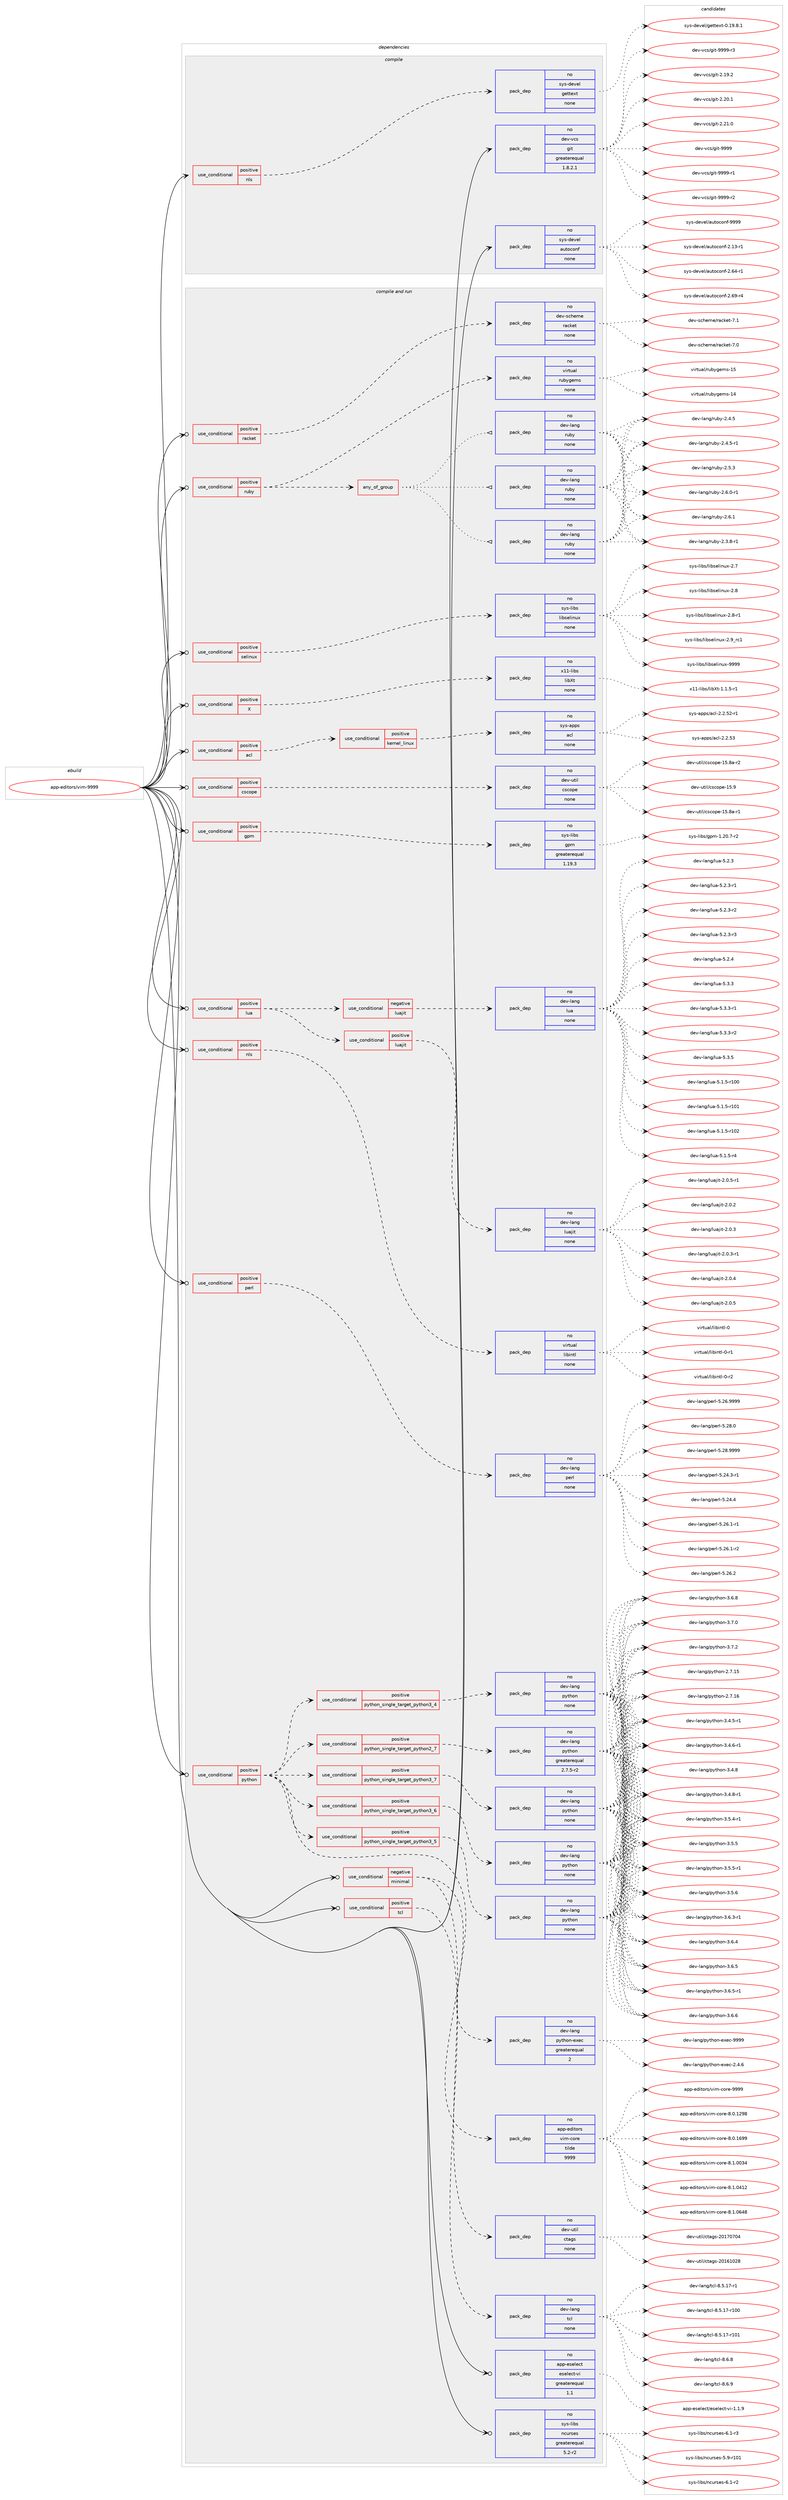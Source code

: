digraph prolog {

# *************
# Graph options
# *************

newrank=true;
concentrate=true;
compound=true;
graph [rankdir=LR,fontname=Helvetica,fontsize=10,ranksep=1.5];#, ranksep=2.5, nodesep=0.2];
edge  [arrowhead=vee];
node  [fontname=Helvetica,fontsize=10];

# **********
# The ebuild
# **********

subgraph cluster_leftcol {
color=gray;
rank=same;
label=<<i>ebuild</i>>;
id [label="app-editors/vim-9999", color=red, width=4, href="../app-editors/vim-9999.svg"];
}

# ****************
# The dependencies
# ****************

subgraph cluster_midcol {
color=gray;
label=<<i>dependencies</i>>;
subgraph cluster_compile {
fillcolor="#eeeeee";
style=filled;
label=<<i>compile</i>>;
subgraph cond349253 {
dependency1282104 [label=<<TABLE BORDER="0" CELLBORDER="1" CELLSPACING="0" CELLPADDING="4"><TR><TD ROWSPAN="3" CELLPADDING="10">use_conditional</TD></TR><TR><TD>positive</TD></TR><TR><TD>nls</TD></TR></TABLE>>, shape=none, color=red];
subgraph pack912904 {
dependency1282105 [label=<<TABLE BORDER="0" CELLBORDER="1" CELLSPACING="0" CELLPADDING="4" WIDTH="220"><TR><TD ROWSPAN="6" CELLPADDING="30">pack_dep</TD></TR><TR><TD WIDTH="110">no</TD></TR><TR><TD>sys-devel</TD></TR><TR><TD>gettext</TD></TR><TR><TD>none</TD></TR><TR><TD></TD></TR></TABLE>>, shape=none, color=blue];
}
dependency1282104:e -> dependency1282105:w [weight=20,style="dashed",arrowhead="vee"];
}
id:e -> dependency1282104:w [weight=20,style="solid",arrowhead="vee"];
subgraph pack912905 {
dependency1282106 [label=<<TABLE BORDER="0" CELLBORDER="1" CELLSPACING="0" CELLPADDING="4" WIDTH="220"><TR><TD ROWSPAN="6" CELLPADDING="30">pack_dep</TD></TR><TR><TD WIDTH="110">no</TD></TR><TR><TD>dev-vcs</TD></TR><TR><TD>git</TD></TR><TR><TD>greaterequal</TD></TR><TR><TD>1.8.2.1</TD></TR></TABLE>>, shape=none, color=blue];
}
id:e -> dependency1282106:w [weight=20,style="solid",arrowhead="vee"];
subgraph pack912906 {
dependency1282107 [label=<<TABLE BORDER="0" CELLBORDER="1" CELLSPACING="0" CELLPADDING="4" WIDTH="220"><TR><TD ROWSPAN="6" CELLPADDING="30">pack_dep</TD></TR><TR><TD WIDTH="110">no</TD></TR><TR><TD>sys-devel</TD></TR><TR><TD>autoconf</TD></TR><TR><TD>none</TD></TR><TR><TD></TD></TR></TABLE>>, shape=none, color=blue];
}
id:e -> dependency1282107:w [weight=20,style="solid",arrowhead="vee"];
}
subgraph cluster_compileandrun {
fillcolor="#eeeeee";
style=filled;
label=<<i>compile and run</i>>;
subgraph cond349254 {
dependency1282108 [label=<<TABLE BORDER="0" CELLBORDER="1" CELLSPACING="0" CELLPADDING="4"><TR><TD ROWSPAN="3" CELLPADDING="10">use_conditional</TD></TR><TR><TD>negative</TD></TR><TR><TD>minimal</TD></TR></TABLE>>, shape=none, color=red];
subgraph pack912907 {
dependency1282109 [label=<<TABLE BORDER="0" CELLBORDER="1" CELLSPACING="0" CELLPADDING="4" WIDTH="220"><TR><TD ROWSPAN="6" CELLPADDING="30">pack_dep</TD></TR><TR><TD WIDTH="110">no</TD></TR><TR><TD>app-editors</TD></TR><TR><TD>vim-core</TD></TR><TR><TD>tilde</TD></TR><TR><TD>9999</TD></TR></TABLE>>, shape=none, color=blue];
}
dependency1282108:e -> dependency1282109:w [weight=20,style="dashed",arrowhead="vee"];
subgraph pack912908 {
dependency1282110 [label=<<TABLE BORDER="0" CELLBORDER="1" CELLSPACING="0" CELLPADDING="4" WIDTH="220"><TR><TD ROWSPAN="6" CELLPADDING="30">pack_dep</TD></TR><TR><TD WIDTH="110">no</TD></TR><TR><TD>dev-util</TD></TR><TR><TD>ctags</TD></TR><TR><TD>none</TD></TR><TR><TD></TD></TR></TABLE>>, shape=none, color=blue];
}
dependency1282108:e -> dependency1282110:w [weight=20,style="dashed",arrowhead="vee"];
}
id:e -> dependency1282108:w [weight=20,style="solid",arrowhead="odotvee"];
subgraph cond349255 {
dependency1282111 [label=<<TABLE BORDER="0" CELLBORDER="1" CELLSPACING="0" CELLPADDING="4"><TR><TD ROWSPAN="3" CELLPADDING="10">use_conditional</TD></TR><TR><TD>positive</TD></TR><TR><TD>X</TD></TR></TABLE>>, shape=none, color=red];
subgraph pack912909 {
dependency1282112 [label=<<TABLE BORDER="0" CELLBORDER="1" CELLSPACING="0" CELLPADDING="4" WIDTH="220"><TR><TD ROWSPAN="6" CELLPADDING="30">pack_dep</TD></TR><TR><TD WIDTH="110">no</TD></TR><TR><TD>x11-libs</TD></TR><TR><TD>libXt</TD></TR><TR><TD>none</TD></TR><TR><TD></TD></TR></TABLE>>, shape=none, color=blue];
}
dependency1282111:e -> dependency1282112:w [weight=20,style="dashed",arrowhead="vee"];
}
id:e -> dependency1282111:w [weight=20,style="solid",arrowhead="odotvee"];
subgraph cond349256 {
dependency1282113 [label=<<TABLE BORDER="0" CELLBORDER="1" CELLSPACING="0" CELLPADDING="4"><TR><TD ROWSPAN="3" CELLPADDING="10">use_conditional</TD></TR><TR><TD>positive</TD></TR><TR><TD>acl</TD></TR></TABLE>>, shape=none, color=red];
subgraph cond349257 {
dependency1282114 [label=<<TABLE BORDER="0" CELLBORDER="1" CELLSPACING="0" CELLPADDING="4"><TR><TD ROWSPAN="3" CELLPADDING="10">use_conditional</TD></TR><TR><TD>positive</TD></TR><TR><TD>kernel_linux</TD></TR></TABLE>>, shape=none, color=red];
subgraph pack912910 {
dependency1282115 [label=<<TABLE BORDER="0" CELLBORDER="1" CELLSPACING="0" CELLPADDING="4" WIDTH="220"><TR><TD ROWSPAN="6" CELLPADDING="30">pack_dep</TD></TR><TR><TD WIDTH="110">no</TD></TR><TR><TD>sys-apps</TD></TR><TR><TD>acl</TD></TR><TR><TD>none</TD></TR><TR><TD></TD></TR></TABLE>>, shape=none, color=blue];
}
dependency1282114:e -> dependency1282115:w [weight=20,style="dashed",arrowhead="vee"];
}
dependency1282113:e -> dependency1282114:w [weight=20,style="dashed",arrowhead="vee"];
}
id:e -> dependency1282113:w [weight=20,style="solid",arrowhead="odotvee"];
subgraph cond349258 {
dependency1282116 [label=<<TABLE BORDER="0" CELLBORDER="1" CELLSPACING="0" CELLPADDING="4"><TR><TD ROWSPAN="3" CELLPADDING="10">use_conditional</TD></TR><TR><TD>positive</TD></TR><TR><TD>cscope</TD></TR></TABLE>>, shape=none, color=red];
subgraph pack912911 {
dependency1282117 [label=<<TABLE BORDER="0" CELLBORDER="1" CELLSPACING="0" CELLPADDING="4" WIDTH="220"><TR><TD ROWSPAN="6" CELLPADDING="30">pack_dep</TD></TR><TR><TD WIDTH="110">no</TD></TR><TR><TD>dev-util</TD></TR><TR><TD>cscope</TD></TR><TR><TD>none</TD></TR><TR><TD></TD></TR></TABLE>>, shape=none, color=blue];
}
dependency1282116:e -> dependency1282117:w [weight=20,style="dashed",arrowhead="vee"];
}
id:e -> dependency1282116:w [weight=20,style="solid",arrowhead="odotvee"];
subgraph cond349259 {
dependency1282118 [label=<<TABLE BORDER="0" CELLBORDER="1" CELLSPACING="0" CELLPADDING="4"><TR><TD ROWSPAN="3" CELLPADDING="10">use_conditional</TD></TR><TR><TD>positive</TD></TR><TR><TD>gpm</TD></TR></TABLE>>, shape=none, color=red];
subgraph pack912912 {
dependency1282119 [label=<<TABLE BORDER="0" CELLBORDER="1" CELLSPACING="0" CELLPADDING="4" WIDTH="220"><TR><TD ROWSPAN="6" CELLPADDING="30">pack_dep</TD></TR><TR><TD WIDTH="110">no</TD></TR><TR><TD>sys-libs</TD></TR><TR><TD>gpm</TD></TR><TR><TD>greaterequal</TD></TR><TR><TD>1.19.3</TD></TR></TABLE>>, shape=none, color=blue];
}
dependency1282118:e -> dependency1282119:w [weight=20,style="dashed",arrowhead="vee"];
}
id:e -> dependency1282118:w [weight=20,style="solid",arrowhead="odotvee"];
subgraph cond349260 {
dependency1282120 [label=<<TABLE BORDER="0" CELLBORDER="1" CELLSPACING="0" CELLPADDING="4"><TR><TD ROWSPAN="3" CELLPADDING="10">use_conditional</TD></TR><TR><TD>positive</TD></TR><TR><TD>lua</TD></TR></TABLE>>, shape=none, color=red];
subgraph cond349261 {
dependency1282121 [label=<<TABLE BORDER="0" CELLBORDER="1" CELLSPACING="0" CELLPADDING="4"><TR><TD ROWSPAN="3" CELLPADDING="10">use_conditional</TD></TR><TR><TD>positive</TD></TR><TR><TD>luajit</TD></TR></TABLE>>, shape=none, color=red];
subgraph pack912913 {
dependency1282122 [label=<<TABLE BORDER="0" CELLBORDER="1" CELLSPACING="0" CELLPADDING="4" WIDTH="220"><TR><TD ROWSPAN="6" CELLPADDING="30">pack_dep</TD></TR><TR><TD WIDTH="110">no</TD></TR><TR><TD>dev-lang</TD></TR><TR><TD>luajit</TD></TR><TR><TD>none</TD></TR><TR><TD></TD></TR></TABLE>>, shape=none, color=blue];
}
dependency1282121:e -> dependency1282122:w [weight=20,style="dashed",arrowhead="vee"];
}
dependency1282120:e -> dependency1282121:w [weight=20,style="dashed",arrowhead="vee"];
subgraph cond349262 {
dependency1282123 [label=<<TABLE BORDER="0" CELLBORDER="1" CELLSPACING="0" CELLPADDING="4"><TR><TD ROWSPAN="3" CELLPADDING="10">use_conditional</TD></TR><TR><TD>negative</TD></TR><TR><TD>luajit</TD></TR></TABLE>>, shape=none, color=red];
subgraph pack912914 {
dependency1282124 [label=<<TABLE BORDER="0" CELLBORDER="1" CELLSPACING="0" CELLPADDING="4" WIDTH="220"><TR><TD ROWSPAN="6" CELLPADDING="30">pack_dep</TD></TR><TR><TD WIDTH="110">no</TD></TR><TR><TD>dev-lang</TD></TR><TR><TD>lua</TD></TR><TR><TD>none</TD></TR><TR><TD></TD></TR></TABLE>>, shape=none, color=blue];
}
dependency1282123:e -> dependency1282124:w [weight=20,style="dashed",arrowhead="vee"];
}
dependency1282120:e -> dependency1282123:w [weight=20,style="dashed",arrowhead="vee"];
}
id:e -> dependency1282120:w [weight=20,style="solid",arrowhead="odotvee"];
subgraph cond349263 {
dependency1282125 [label=<<TABLE BORDER="0" CELLBORDER="1" CELLSPACING="0" CELLPADDING="4"><TR><TD ROWSPAN="3" CELLPADDING="10">use_conditional</TD></TR><TR><TD>positive</TD></TR><TR><TD>nls</TD></TR></TABLE>>, shape=none, color=red];
subgraph pack912915 {
dependency1282126 [label=<<TABLE BORDER="0" CELLBORDER="1" CELLSPACING="0" CELLPADDING="4" WIDTH="220"><TR><TD ROWSPAN="6" CELLPADDING="30">pack_dep</TD></TR><TR><TD WIDTH="110">no</TD></TR><TR><TD>virtual</TD></TR><TR><TD>libintl</TD></TR><TR><TD>none</TD></TR><TR><TD></TD></TR></TABLE>>, shape=none, color=blue];
}
dependency1282125:e -> dependency1282126:w [weight=20,style="dashed",arrowhead="vee"];
}
id:e -> dependency1282125:w [weight=20,style="solid",arrowhead="odotvee"];
subgraph cond349264 {
dependency1282127 [label=<<TABLE BORDER="0" CELLBORDER="1" CELLSPACING="0" CELLPADDING="4"><TR><TD ROWSPAN="3" CELLPADDING="10">use_conditional</TD></TR><TR><TD>positive</TD></TR><TR><TD>perl</TD></TR></TABLE>>, shape=none, color=red];
subgraph pack912916 {
dependency1282128 [label=<<TABLE BORDER="0" CELLBORDER="1" CELLSPACING="0" CELLPADDING="4" WIDTH="220"><TR><TD ROWSPAN="6" CELLPADDING="30">pack_dep</TD></TR><TR><TD WIDTH="110">no</TD></TR><TR><TD>dev-lang</TD></TR><TR><TD>perl</TD></TR><TR><TD>none</TD></TR><TR><TD></TD></TR></TABLE>>, shape=none, color=blue];
}
dependency1282127:e -> dependency1282128:w [weight=20,style="dashed",arrowhead="vee"];
}
id:e -> dependency1282127:w [weight=20,style="solid",arrowhead="odotvee"];
subgraph cond349265 {
dependency1282129 [label=<<TABLE BORDER="0" CELLBORDER="1" CELLSPACING="0" CELLPADDING="4"><TR><TD ROWSPAN="3" CELLPADDING="10">use_conditional</TD></TR><TR><TD>positive</TD></TR><TR><TD>python</TD></TR></TABLE>>, shape=none, color=red];
subgraph cond349266 {
dependency1282130 [label=<<TABLE BORDER="0" CELLBORDER="1" CELLSPACING="0" CELLPADDING="4"><TR><TD ROWSPAN="3" CELLPADDING="10">use_conditional</TD></TR><TR><TD>positive</TD></TR><TR><TD>python_single_target_python2_7</TD></TR></TABLE>>, shape=none, color=red];
subgraph pack912917 {
dependency1282131 [label=<<TABLE BORDER="0" CELLBORDER="1" CELLSPACING="0" CELLPADDING="4" WIDTH="220"><TR><TD ROWSPAN="6" CELLPADDING="30">pack_dep</TD></TR><TR><TD WIDTH="110">no</TD></TR><TR><TD>dev-lang</TD></TR><TR><TD>python</TD></TR><TR><TD>greaterequal</TD></TR><TR><TD>2.7.5-r2</TD></TR></TABLE>>, shape=none, color=blue];
}
dependency1282130:e -> dependency1282131:w [weight=20,style="dashed",arrowhead="vee"];
}
dependency1282129:e -> dependency1282130:w [weight=20,style="dashed",arrowhead="vee"];
subgraph cond349267 {
dependency1282132 [label=<<TABLE BORDER="0" CELLBORDER="1" CELLSPACING="0" CELLPADDING="4"><TR><TD ROWSPAN="3" CELLPADDING="10">use_conditional</TD></TR><TR><TD>positive</TD></TR><TR><TD>python_single_target_python3_4</TD></TR></TABLE>>, shape=none, color=red];
subgraph pack912918 {
dependency1282133 [label=<<TABLE BORDER="0" CELLBORDER="1" CELLSPACING="0" CELLPADDING="4" WIDTH="220"><TR><TD ROWSPAN="6" CELLPADDING="30">pack_dep</TD></TR><TR><TD WIDTH="110">no</TD></TR><TR><TD>dev-lang</TD></TR><TR><TD>python</TD></TR><TR><TD>none</TD></TR><TR><TD></TD></TR></TABLE>>, shape=none, color=blue];
}
dependency1282132:e -> dependency1282133:w [weight=20,style="dashed",arrowhead="vee"];
}
dependency1282129:e -> dependency1282132:w [weight=20,style="dashed",arrowhead="vee"];
subgraph cond349268 {
dependency1282134 [label=<<TABLE BORDER="0" CELLBORDER="1" CELLSPACING="0" CELLPADDING="4"><TR><TD ROWSPAN="3" CELLPADDING="10">use_conditional</TD></TR><TR><TD>positive</TD></TR><TR><TD>python_single_target_python3_5</TD></TR></TABLE>>, shape=none, color=red];
subgraph pack912919 {
dependency1282135 [label=<<TABLE BORDER="0" CELLBORDER="1" CELLSPACING="0" CELLPADDING="4" WIDTH="220"><TR><TD ROWSPAN="6" CELLPADDING="30">pack_dep</TD></TR><TR><TD WIDTH="110">no</TD></TR><TR><TD>dev-lang</TD></TR><TR><TD>python</TD></TR><TR><TD>none</TD></TR><TR><TD></TD></TR></TABLE>>, shape=none, color=blue];
}
dependency1282134:e -> dependency1282135:w [weight=20,style="dashed",arrowhead="vee"];
}
dependency1282129:e -> dependency1282134:w [weight=20,style="dashed",arrowhead="vee"];
subgraph cond349269 {
dependency1282136 [label=<<TABLE BORDER="0" CELLBORDER="1" CELLSPACING="0" CELLPADDING="4"><TR><TD ROWSPAN="3" CELLPADDING="10">use_conditional</TD></TR><TR><TD>positive</TD></TR><TR><TD>python_single_target_python3_6</TD></TR></TABLE>>, shape=none, color=red];
subgraph pack912920 {
dependency1282137 [label=<<TABLE BORDER="0" CELLBORDER="1" CELLSPACING="0" CELLPADDING="4" WIDTH="220"><TR><TD ROWSPAN="6" CELLPADDING="30">pack_dep</TD></TR><TR><TD WIDTH="110">no</TD></TR><TR><TD>dev-lang</TD></TR><TR><TD>python</TD></TR><TR><TD>none</TD></TR><TR><TD></TD></TR></TABLE>>, shape=none, color=blue];
}
dependency1282136:e -> dependency1282137:w [weight=20,style="dashed",arrowhead="vee"];
}
dependency1282129:e -> dependency1282136:w [weight=20,style="dashed",arrowhead="vee"];
subgraph cond349270 {
dependency1282138 [label=<<TABLE BORDER="0" CELLBORDER="1" CELLSPACING="0" CELLPADDING="4"><TR><TD ROWSPAN="3" CELLPADDING="10">use_conditional</TD></TR><TR><TD>positive</TD></TR><TR><TD>python_single_target_python3_7</TD></TR></TABLE>>, shape=none, color=red];
subgraph pack912921 {
dependency1282139 [label=<<TABLE BORDER="0" CELLBORDER="1" CELLSPACING="0" CELLPADDING="4" WIDTH="220"><TR><TD ROWSPAN="6" CELLPADDING="30">pack_dep</TD></TR><TR><TD WIDTH="110">no</TD></TR><TR><TD>dev-lang</TD></TR><TR><TD>python</TD></TR><TR><TD>none</TD></TR><TR><TD></TD></TR></TABLE>>, shape=none, color=blue];
}
dependency1282138:e -> dependency1282139:w [weight=20,style="dashed",arrowhead="vee"];
}
dependency1282129:e -> dependency1282138:w [weight=20,style="dashed",arrowhead="vee"];
subgraph pack912922 {
dependency1282140 [label=<<TABLE BORDER="0" CELLBORDER="1" CELLSPACING="0" CELLPADDING="4" WIDTH="220"><TR><TD ROWSPAN="6" CELLPADDING="30">pack_dep</TD></TR><TR><TD WIDTH="110">no</TD></TR><TR><TD>dev-lang</TD></TR><TR><TD>python-exec</TD></TR><TR><TD>greaterequal</TD></TR><TR><TD>2</TD></TR></TABLE>>, shape=none, color=blue];
}
dependency1282129:e -> dependency1282140:w [weight=20,style="dashed",arrowhead="vee"];
}
id:e -> dependency1282129:w [weight=20,style="solid",arrowhead="odotvee"];
subgraph cond349271 {
dependency1282141 [label=<<TABLE BORDER="0" CELLBORDER="1" CELLSPACING="0" CELLPADDING="4"><TR><TD ROWSPAN="3" CELLPADDING="10">use_conditional</TD></TR><TR><TD>positive</TD></TR><TR><TD>racket</TD></TR></TABLE>>, shape=none, color=red];
subgraph pack912923 {
dependency1282142 [label=<<TABLE BORDER="0" CELLBORDER="1" CELLSPACING="0" CELLPADDING="4" WIDTH="220"><TR><TD ROWSPAN="6" CELLPADDING="30">pack_dep</TD></TR><TR><TD WIDTH="110">no</TD></TR><TR><TD>dev-scheme</TD></TR><TR><TD>racket</TD></TR><TR><TD>none</TD></TR><TR><TD></TD></TR></TABLE>>, shape=none, color=blue];
}
dependency1282141:e -> dependency1282142:w [weight=20,style="dashed",arrowhead="vee"];
}
id:e -> dependency1282141:w [weight=20,style="solid",arrowhead="odotvee"];
subgraph cond349272 {
dependency1282143 [label=<<TABLE BORDER="0" CELLBORDER="1" CELLSPACING="0" CELLPADDING="4"><TR><TD ROWSPAN="3" CELLPADDING="10">use_conditional</TD></TR><TR><TD>positive</TD></TR><TR><TD>ruby</TD></TR></TABLE>>, shape=none, color=red];
subgraph any19419 {
dependency1282144 [label=<<TABLE BORDER="0" CELLBORDER="1" CELLSPACING="0" CELLPADDING="4"><TR><TD CELLPADDING="10">any_of_group</TD></TR></TABLE>>, shape=none, color=red];subgraph pack912924 {
dependency1282145 [label=<<TABLE BORDER="0" CELLBORDER="1" CELLSPACING="0" CELLPADDING="4" WIDTH="220"><TR><TD ROWSPAN="6" CELLPADDING="30">pack_dep</TD></TR><TR><TD WIDTH="110">no</TD></TR><TR><TD>dev-lang</TD></TR><TR><TD>ruby</TD></TR><TR><TD>none</TD></TR><TR><TD></TD></TR></TABLE>>, shape=none, color=blue];
}
dependency1282144:e -> dependency1282145:w [weight=20,style="dotted",arrowhead="oinv"];
subgraph pack912925 {
dependency1282146 [label=<<TABLE BORDER="0" CELLBORDER="1" CELLSPACING="0" CELLPADDING="4" WIDTH="220"><TR><TD ROWSPAN="6" CELLPADDING="30">pack_dep</TD></TR><TR><TD WIDTH="110">no</TD></TR><TR><TD>dev-lang</TD></TR><TR><TD>ruby</TD></TR><TR><TD>none</TD></TR><TR><TD></TD></TR></TABLE>>, shape=none, color=blue];
}
dependency1282144:e -> dependency1282146:w [weight=20,style="dotted",arrowhead="oinv"];
subgraph pack912926 {
dependency1282147 [label=<<TABLE BORDER="0" CELLBORDER="1" CELLSPACING="0" CELLPADDING="4" WIDTH="220"><TR><TD ROWSPAN="6" CELLPADDING="30">pack_dep</TD></TR><TR><TD WIDTH="110">no</TD></TR><TR><TD>dev-lang</TD></TR><TR><TD>ruby</TD></TR><TR><TD>none</TD></TR><TR><TD></TD></TR></TABLE>>, shape=none, color=blue];
}
dependency1282144:e -> dependency1282147:w [weight=20,style="dotted",arrowhead="oinv"];
}
dependency1282143:e -> dependency1282144:w [weight=20,style="dashed",arrowhead="vee"];
subgraph pack912927 {
dependency1282148 [label=<<TABLE BORDER="0" CELLBORDER="1" CELLSPACING="0" CELLPADDING="4" WIDTH="220"><TR><TD ROWSPAN="6" CELLPADDING="30">pack_dep</TD></TR><TR><TD WIDTH="110">no</TD></TR><TR><TD>virtual</TD></TR><TR><TD>rubygems</TD></TR><TR><TD>none</TD></TR><TR><TD></TD></TR></TABLE>>, shape=none, color=blue];
}
dependency1282143:e -> dependency1282148:w [weight=20,style="dashed",arrowhead="vee"];
}
id:e -> dependency1282143:w [weight=20,style="solid",arrowhead="odotvee"];
subgraph cond349273 {
dependency1282149 [label=<<TABLE BORDER="0" CELLBORDER="1" CELLSPACING="0" CELLPADDING="4"><TR><TD ROWSPAN="3" CELLPADDING="10">use_conditional</TD></TR><TR><TD>positive</TD></TR><TR><TD>selinux</TD></TR></TABLE>>, shape=none, color=red];
subgraph pack912928 {
dependency1282150 [label=<<TABLE BORDER="0" CELLBORDER="1" CELLSPACING="0" CELLPADDING="4" WIDTH="220"><TR><TD ROWSPAN="6" CELLPADDING="30">pack_dep</TD></TR><TR><TD WIDTH="110">no</TD></TR><TR><TD>sys-libs</TD></TR><TR><TD>libselinux</TD></TR><TR><TD>none</TD></TR><TR><TD></TD></TR></TABLE>>, shape=none, color=blue];
}
dependency1282149:e -> dependency1282150:w [weight=20,style="dashed",arrowhead="vee"];
}
id:e -> dependency1282149:w [weight=20,style="solid",arrowhead="odotvee"];
subgraph cond349274 {
dependency1282151 [label=<<TABLE BORDER="0" CELLBORDER="1" CELLSPACING="0" CELLPADDING="4"><TR><TD ROWSPAN="3" CELLPADDING="10">use_conditional</TD></TR><TR><TD>positive</TD></TR><TR><TD>tcl</TD></TR></TABLE>>, shape=none, color=red];
subgraph pack912929 {
dependency1282152 [label=<<TABLE BORDER="0" CELLBORDER="1" CELLSPACING="0" CELLPADDING="4" WIDTH="220"><TR><TD ROWSPAN="6" CELLPADDING="30">pack_dep</TD></TR><TR><TD WIDTH="110">no</TD></TR><TR><TD>dev-lang</TD></TR><TR><TD>tcl</TD></TR><TR><TD>none</TD></TR><TR><TD></TD></TR></TABLE>>, shape=none, color=blue];
}
dependency1282151:e -> dependency1282152:w [weight=20,style="dashed",arrowhead="vee"];
}
id:e -> dependency1282151:w [weight=20,style="solid",arrowhead="odotvee"];
subgraph pack912930 {
dependency1282153 [label=<<TABLE BORDER="0" CELLBORDER="1" CELLSPACING="0" CELLPADDING="4" WIDTH="220"><TR><TD ROWSPAN="6" CELLPADDING="30">pack_dep</TD></TR><TR><TD WIDTH="110">no</TD></TR><TR><TD>app-eselect</TD></TR><TR><TD>eselect-vi</TD></TR><TR><TD>greaterequal</TD></TR><TR><TD>1.1</TD></TR></TABLE>>, shape=none, color=blue];
}
id:e -> dependency1282153:w [weight=20,style="solid",arrowhead="odotvee"];
subgraph pack912931 {
dependency1282154 [label=<<TABLE BORDER="0" CELLBORDER="1" CELLSPACING="0" CELLPADDING="4" WIDTH="220"><TR><TD ROWSPAN="6" CELLPADDING="30">pack_dep</TD></TR><TR><TD WIDTH="110">no</TD></TR><TR><TD>sys-libs</TD></TR><TR><TD>ncurses</TD></TR><TR><TD>greaterequal</TD></TR><TR><TD>5.2-r2</TD></TR></TABLE>>, shape=none, color=blue];
}
id:e -> dependency1282154:w [weight=20,style="solid",arrowhead="odotvee"];
}
subgraph cluster_run {
fillcolor="#eeeeee";
style=filled;
label=<<i>run</i>>;
}
}

# **************
# The candidates
# **************

subgraph cluster_choices {
rank=same;
color=gray;
label=<<i>candidates</i>>;

subgraph choice912904 {
color=black;
nodesep=1;
choice1151211154510010111810110847103101116116101120116454846495746564649 [label="sys-devel/gettext-0.19.8.1", color=red, width=4,href="../sys-devel/gettext-0.19.8.1.svg"];
dependency1282105:e -> choice1151211154510010111810110847103101116116101120116454846495746564649:w [style=dotted,weight="100"];
}
subgraph choice912905 {
color=black;
nodesep=1;
choice10010111845118991154710310511645504649574650 [label="dev-vcs/git-2.19.2", color=red, width=4,href="../dev-vcs/git-2.19.2.svg"];
choice10010111845118991154710310511645504650484649 [label="dev-vcs/git-2.20.1", color=red, width=4,href="../dev-vcs/git-2.20.1.svg"];
choice10010111845118991154710310511645504650494648 [label="dev-vcs/git-2.21.0", color=red, width=4,href="../dev-vcs/git-2.21.0.svg"];
choice1001011184511899115471031051164557575757 [label="dev-vcs/git-9999", color=red, width=4,href="../dev-vcs/git-9999.svg"];
choice10010111845118991154710310511645575757574511449 [label="dev-vcs/git-9999-r1", color=red, width=4,href="../dev-vcs/git-9999-r1.svg"];
choice10010111845118991154710310511645575757574511450 [label="dev-vcs/git-9999-r2", color=red, width=4,href="../dev-vcs/git-9999-r2.svg"];
choice10010111845118991154710310511645575757574511451 [label="dev-vcs/git-9999-r3", color=red, width=4,href="../dev-vcs/git-9999-r3.svg"];
dependency1282106:e -> choice10010111845118991154710310511645504649574650:w [style=dotted,weight="100"];
dependency1282106:e -> choice10010111845118991154710310511645504650484649:w [style=dotted,weight="100"];
dependency1282106:e -> choice10010111845118991154710310511645504650494648:w [style=dotted,weight="100"];
dependency1282106:e -> choice1001011184511899115471031051164557575757:w [style=dotted,weight="100"];
dependency1282106:e -> choice10010111845118991154710310511645575757574511449:w [style=dotted,weight="100"];
dependency1282106:e -> choice10010111845118991154710310511645575757574511450:w [style=dotted,weight="100"];
dependency1282106:e -> choice10010111845118991154710310511645575757574511451:w [style=dotted,weight="100"];
}
subgraph choice912906 {
color=black;
nodesep=1;
choice1151211154510010111810110847971171161119911111010245504649514511449 [label="sys-devel/autoconf-2.13-r1", color=red, width=4,href="../sys-devel/autoconf-2.13-r1.svg"];
choice1151211154510010111810110847971171161119911111010245504654524511449 [label="sys-devel/autoconf-2.64-r1", color=red, width=4,href="../sys-devel/autoconf-2.64-r1.svg"];
choice1151211154510010111810110847971171161119911111010245504654574511452 [label="sys-devel/autoconf-2.69-r4", color=red, width=4,href="../sys-devel/autoconf-2.69-r4.svg"];
choice115121115451001011181011084797117116111991111101024557575757 [label="sys-devel/autoconf-9999", color=red, width=4,href="../sys-devel/autoconf-9999.svg"];
dependency1282107:e -> choice1151211154510010111810110847971171161119911111010245504649514511449:w [style=dotted,weight="100"];
dependency1282107:e -> choice1151211154510010111810110847971171161119911111010245504654524511449:w [style=dotted,weight="100"];
dependency1282107:e -> choice1151211154510010111810110847971171161119911111010245504654574511452:w [style=dotted,weight="100"];
dependency1282107:e -> choice115121115451001011181011084797117116111991111101024557575757:w [style=dotted,weight="100"];
}
subgraph choice912907 {
color=black;
nodesep=1;
choice9711211245101100105116111114115471181051094599111114101455646484649505756 [label="app-editors/vim-core-8.0.1298", color=red, width=4,href="../app-editors/vim-core-8.0.1298.svg"];
choice9711211245101100105116111114115471181051094599111114101455646484649545757 [label="app-editors/vim-core-8.0.1699", color=red, width=4,href="../app-editors/vim-core-8.0.1699.svg"];
choice9711211245101100105116111114115471181051094599111114101455646494648485152 [label="app-editors/vim-core-8.1.0034", color=red, width=4,href="../app-editors/vim-core-8.1.0034.svg"];
choice9711211245101100105116111114115471181051094599111114101455646494648524950 [label="app-editors/vim-core-8.1.0412", color=red, width=4,href="../app-editors/vim-core-8.1.0412.svg"];
choice9711211245101100105116111114115471181051094599111114101455646494648545256 [label="app-editors/vim-core-8.1.0648", color=red, width=4,href="../app-editors/vim-core-8.1.0648.svg"];
choice97112112451011001051161111141154711810510945991111141014557575757 [label="app-editors/vim-core-9999", color=red, width=4,href="../app-editors/vim-core-9999.svg"];
dependency1282109:e -> choice9711211245101100105116111114115471181051094599111114101455646484649505756:w [style=dotted,weight="100"];
dependency1282109:e -> choice9711211245101100105116111114115471181051094599111114101455646484649545757:w [style=dotted,weight="100"];
dependency1282109:e -> choice9711211245101100105116111114115471181051094599111114101455646494648485152:w [style=dotted,weight="100"];
dependency1282109:e -> choice9711211245101100105116111114115471181051094599111114101455646494648524950:w [style=dotted,weight="100"];
dependency1282109:e -> choice9711211245101100105116111114115471181051094599111114101455646494648545256:w [style=dotted,weight="100"];
dependency1282109:e -> choice97112112451011001051161111141154711810510945991111141014557575757:w [style=dotted,weight="100"];
}
subgraph choice912908 {
color=black;
nodesep=1;
choice10010111845117116105108479911697103115455048495449485056 [label="dev-util/ctags-20161028", color=red, width=4,href="../dev-util/ctags-20161028.svg"];
choice10010111845117116105108479911697103115455048495548554852 [label="dev-util/ctags-20170704", color=red, width=4,href="../dev-util/ctags-20170704.svg"];
dependency1282110:e -> choice10010111845117116105108479911697103115455048495449485056:w [style=dotted,weight="100"];
dependency1282110:e -> choice10010111845117116105108479911697103115455048495548554852:w [style=dotted,weight="100"];
}
subgraph choice912909 {
color=black;
nodesep=1;
choice120494945108105981154710810598881164549464946534511449 [label="x11-libs/libXt-1.1.5-r1", color=red, width=4,href="../x11-libs/libXt-1.1.5-r1.svg"];
dependency1282112:e -> choice120494945108105981154710810598881164549464946534511449:w [style=dotted,weight="100"];
}
subgraph choice912910 {
color=black;
nodesep=1;
choice1151211154597112112115479799108455046504653504511449 [label="sys-apps/acl-2.2.52-r1", color=red, width=4,href="../sys-apps/acl-2.2.52-r1.svg"];
choice115121115459711211211547979910845504650465351 [label="sys-apps/acl-2.2.53", color=red, width=4,href="../sys-apps/acl-2.2.53.svg"];
dependency1282115:e -> choice1151211154597112112115479799108455046504653504511449:w [style=dotted,weight="100"];
dependency1282115:e -> choice115121115459711211211547979910845504650465351:w [style=dotted,weight="100"];
}
subgraph choice912911 {
color=black;
nodesep=1;
choice100101118451171161051084799115991111121014549534656974511449 [label="dev-util/cscope-15.8a-r1", color=red, width=4,href="../dev-util/cscope-15.8a-r1.svg"];
choice100101118451171161051084799115991111121014549534656974511450 [label="dev-util/cscope-15.8a-r2", color=red, width=4,href="../dev-util/cscope-15.8a-r2.svg"];
choice100101118451171161051084799115991111121014549534657 [label="dev-util/cscope-15.9", color=red, width=4,href="../dev-util/cscope-15.9.svg"];
dependency1282117:e -> choice100101118451171161051084799115991111121014549534656974511449:w [style=dotted,weight="100"];
dependency1282117:e -> choice100101118451171161051084799115991111121014549534656974511450:w [style=dotted,weight="100"];
dependency1282117:e -> choice100101118451171161051084799115991111121014549534657:w [style=dotted,weight="100"];
}
subgraph choice912912 {
color=black;
nodesep=1;
choice115121115451081059811547103112109454946504846554511450 [label="sys-libs/gpm-1.20.7-r2", color=red, width=4,href="../sys-libs/gpm-1.20.7-r2.svg"];
dependency1282119:e -> choice115121115451081059811547103112109454946504846554511450:w [style=dotted,weight="100"];
}
subgraph choice912913 {
color=black;
nodesep=1;
choice10010111845108971101034710811797106105116455046484650 [label="dev-lang/luajit-2.0.2", color=red, width=4,href="../dev-lang/luajit-2.0.2.svg"];
choice10010111845108971101034710811797106105116455046484651 [label="dev-lang/luajit-2.0.3", color=red, width=4,href="../dev-lang/luajit-2.0.3.svg"];
choice100101118451089711010347108117971061051164550464846514511449 [label="dev-lang/luajit-2.0.3-r1", color=red, width=4,href="../dev-lang/luajit-2.0.3-r1.svg"];
choice10010111845108971101034710811797106105116455046484652 [label="dev-lang/luajit-2.0.4", color=red, width=4,href="../dev-lang/luajit-2.0.4.svg"];
choice10010111845108971101034710811797106105116455046484653 [label="dev-lang/luajit-2.0.5", color=red, width=4,href="../dev-lang/luajit-2.0.5.svg"];
choice100101118451089711010347108117971061051164550464846534511449 [label="dev-lang/luajit-2.0.5-r1", color=red, width=4,href="../dev-lang/luajit-2.0.5-r1.svg"];
dependency1282122:e -> choice10010111845108971101034710811797106105116455046484650:w [style=dotted,weight="100"];
dependency1282122:e -> choice10010111845108971101034710811797106105116455046484651:w [style=dotted,weight="100"];
dependency1282122:e -> choice100101118451089711010347108117971061051164550464846514511449:w [style=dotted,weight="100"];
dependency1282122:e -> choice10010111845108971101034710811797106105116455046484652:w [style=dotted,weight="100"];
dependency1282122:e -> choice10010111845108971101034710811797106105116455046484653:w [style=dotted,weight="100"];
dependency1282122:e -> choice100101118451089711010347108117971061051164550464846534511449:w [style=dotted,weight="100"];
}
subgraph choice912914 {
color=black;
nodesep=1;
choice1001011184510897110103471081179745534649465345114494848 [label="dev-lang/lua-5.1.5-r100", color=red, width=4,href="../dev-lang/lua-5.1.5-r100.svg"];
choice1001011184510897110103471081179745534649465345114494849 [label="dev-lang/lua-5.1.5-r101", color=red, width=4,href="../dev-lang/lua-5.1.5-r101.svg"];
choice1001011184510897110103471081179745534649465345114494850 [label="dev-lang/lua-5.1.5-r102", color=red, width=4,href="../dev-lang/lua-5.1.5-r102.svg"];
choice100101118451089711010347108117974553464946534511452 [label="dev-lang/lua-5.1.5-r4", color=red, width=4,href="../dev-lang/lua-5.1.5-r4.svg"];
choice10010111845108971101034710811797455346504651 [label="dev-lang/lua-5.2.3", color=red, width=4,href="../dev-lang/lua-5.2.3.svg"];
choice100101118451089711010347108117974553465046514511449 [label="dev-lang/lua-5.2.3-r1", color=red, width=4,href="../dev-lang/lua-5.2.3-r1.svg"];
choice100101118451089711010347108117974553465046514511450 [label="dev-lang/lua-5.2.3-r2", color=red, width=4,href="../dev-lang/lua-5.2.3-r2.svg"];
choice100101118451089711010347108117974553465046514511451 [label="dev-lang/lua-5.2.3-r3", color=red, width=4,href="../dev-lang/lua-5.2.3-r3.svg"];
choice10010111845108971101034710811797455346504652 [label="dev-lang/lua-5.2.4", color=red, width=4,href="../dev-lang/lua-5.2.4.svg"];
choice10010111845108971101034710811797455346514651 [label="dev-lang/lua-5.3.3", color=red, width=4,href="../dev-lang/lua-5.3.3.svg"];
choice100101118451089711010347108117974553465146514511449 [label="dev-lang/lua-5.3.3-r1", color=red, width=4,href="../dev-lang/lua-5.3.3-r1.svg"];
choice100101118451089711010347108117974553465146514511450 [label="dev-lang/lua-5.3.3-r2", color=red, width=4,href="../dev-lang/lua-5.3.3-r2.svg"];
choice10010111845108971101034710811797455346514653 [label="dev-lang/lua-5.3.5", color=red, width=4,href="../dev-lang/lua-5.3.5.svg"];
dependency1282124:e -> choice1001011184510897110103471081179745534649465345114494848:w [style=dotted,weight="100"];
dependency1282124:e -> choice1001011184510897110103471081179745534649465345114494849:w [style=dotted,weight="100"];
dependency1282124:e -> choice1001011184510897110103471081179745534649465345114494850:w [style=dotted,weight="100"];
dependency1282124:e -> choice100101118451089711010347108117974553464946534511452:w [style=dotted,weight="100"];
dependency1282124:e -> choice10010111845108971101034710811797455346504651:w [style=dotted,weight="100"];
dependency1282124:e -> choice100101118451089711010347108117974553465046514511449:w [style=dotted,weight="100"];
dependency1282124:e -> choice100101118451089711010347108117974553465046514511450:w [style=dotted,weight="100"];
dependency1282124:e -> choice100101118451089711010347108117974553465046514511451:w [style=dotted,weight="100"];
dependency1282124:e -> choice10010111845108971101034710811797455346504652:w [style=dotted,weight="100"];
dependency1282124:e -> choice10010111845108971101034710811797455346514651:w [style=dotted,weight="100"];
dependency1282124:e -> choice100101118451089711010347108117974553465146514511449:w [style=dotted,weight="100"];
dependency1282124:e -> choice100101118451089711010347108117974553465146514511450:w [style=dotted,weight="100"];
dependency1282124:e -> choice10010111845108971101034710811797455346514653:w [style=dotted,weight="100"];
}
subgraph choice912915 {
color=black;
nodesep=1;
choice1181051141161179710847108105981051101161084548 [label="virtual/libintl-0", color=red, width=4,href="../virtual/libintl-0.svg"];
choice11810511411611797108471081059810511011610845484511449 [label="virtual/libintl-0-r1", color=red, width=4,href="../virtual/libintl-0-r1.svg"];
choice11810511411611797108471081059810511011610845484511450 [label="virtual/libintl-0-r2", color=red, width=4,href="../virtual/libintl-0-r2.svg"];
dependency1282126:e -> choice1181051141161179710847108105981051101161084548:w [style=dotted,weight="100"];
dependency1282126:e -> choice11810511411611797108471081059810511011610845484511449:w [style=dotted,weight="100"];
dependency1282126:e -> choice11810511411611797108471081059810511011610845484511450:w [style=dotted,weight="100"];
}
subgraph choice912916 {
color=black;
nodesep=1;
choice100101118451089711010347112101114108455346505246514511449 [label="dev-lang/perl-5.24.3-r1", color=red, width=4,href="../dev-lang/perl-5.24.3-r1.svg"];
choice10010111845108971101034711210111410845534650524652 [label="dev-lang/perl-5.24.4", color=red, width=4,href="../dev-lang/perl-5.24.4.svg"];
choice100101118451089711010347112101114108455346505446494511449 [label="dev-lang/perl-5.26.1-r1", color=red, width=4,href="../dev-lang/perl-5.26.1-r1.svg"];
choice100101118451089711010347112101114108455346505446494511450 [label="dev-lang/perl-5.26.1-r2", color=red, width=4,href="../dev-lang/perl-5.26.1-r2.svg"];
choice10010111845108971101034711210111410845534650544650 [label="dev-lang/perl-5.26.2", color=red, width=4,href="../dev-lang/perl-5.26.2.svg"];
choice10010111845108971101034711210111410845534650544657575757 [label="dev-lang/perl-5.26.9999", color=red, width=4,href="../dev-lang/perl-5.26.9999.svg"];
choice10010111845108971101034711210111410845534650564648 [label="dev-lang/perl-5.28.0", color=red, width=4,href="../dev-lang/perl-5.28.0.svg"];
choice10010111845108971101034711210111410845534650564657575757 [label="dev-lang/perl-5.28.9999", color=red, width=4,href="../dev-lang/perl-5.28.9999.svg"];
dependency1282128:e -> choice100101118451089711010347112101114108455346505246514511449:w [style=dotted,weight="100"];
dependency1282128:e -> choice10010111845108971101034711210111410845534650524652:w [style=dotted,weight="100"];
dependency1282128:e -> choice100101118451089711010347112101114108455346505446494511449:w [style=dotted,weight="100"];
dependency1282128:e -> choice100101118451089711010347112101114108455346505446494511450:w [style=dotted,weight="100"];
dependency1282128:e -> choice10010111845108971101034711210111410845534650544650:w [style=dotted,weight="100"];
dependency1282128:e -> choice10010111845108971101034711210111410845534650544657575757:w [style=dotted,weight="100"];
dependency1282128:e -> choice10010111845108971101034711210111410845534650564648:w [style=dotted,weight="100"];
dependency1282128:e -> choice10010111845108971101034711210111410845534650564657575757:w [style=dotted,weight="100"];
}
subgraph choice912917 {
color=black;
nodesep=1;
choice10010111845108971101034711212111610411111045504655464953 [label="dev-lang/python-2.7.15", color=red, width=4,href="../dev-lang/python-2.7.15.svg"];
choice10010111845108971101034711212111610411111045504655464954 [label="dev-lang/python-2.7.16", color=red, width=4,href="../dev-lang/python-2.7.16.svg"];
choice1001011184510897110103471121211161041111104551465246534511449 [label="dev-lang/python-3.4.5-r1", color=red, width=4,href="../dev-lang/python-3.4.5-r1.svg"];
choice1001011184510897110103471121211161041111104551465246544511449 [label="dev-lang/python-3.4.6-r1", color=red, width=4,href="../dev-lang/python-3.4.6-r1.svg"];
choice100101118451089711010347112121116104111110455146524656 [label="dev-lang/python-3.4.8", color=red, width=4,href="../dev-lang/python-3.4.8.svg"];
choice1001011184510897110103471121211161041111104551465246564511449 [label="dev-lang/python-3.4.8-r1", color=red, width=4,href="../dev-lang/python-3.4.8-r1.svg"];
choice1001011184510897110103471121211161041111104551465346524511449 [label="dev-lang/python-3.5.4-r1", color=red, width=4,href="../dev-lang/python-3.5.4-r1.svg"];
choice100101118451089711010347112121116104111110455146534653 [label="dev-lang/python-3.5.5", color=red, width=4,href="../dev-lang/python-3.5.5.svg"];
choice1001011184510897110103471121211161041111104551465346534511449 [label="dev-lang/python-3.5.5-r1", color=red, width=4,href="../dev-lang/python-3.5.5-r1.svg"];
choice100101118451089711010347112121116104111110455146534654 [label="dev-lang/python-3.5.6", color=red, width=4,href="../dev-lang/python-3.5.6.svg"];
choice1001011184510897110103471121211161041111104551465446514511449 [label="dev-lang/python-3.6.3-r1", color=red, width=4,href="../dev-lang/python-3.6.3-r1.svg"];
choice100101118451089711010347112121116104111110455146544652 [label="dev-lang/python-3.6.4", color=red, width=4,href="../dev-lang/python-3.6.4.svg"];
choice100101118451089711010347112121116104111110455146544653 [label="dev-lang/python-3.6.5", color=red, width=4,href="../dev-lang/python-3.6.5.svg"];
choice1001011184510897110103471121211161041111104551465446534511449 [label="dev-lang/python-3.6.5-r1", color=red, width=4,href="../dev-lang/python-3.6.5-r1.svg"];
choice100101118451089711010347112121116104111110455146544654 [label="dev-lang/python-3.6.6", color=red, width=4,href="../dev-lang/python-3.6.6.svg"];
choice100101118451089711010347112121116104111110455146544656 [label="dev-lang/python-3.6.8", color=red, width=4,href="../dev-lang/python-3.6.8.svg"];
choice100101118451089711010347112121116104111110455146554648 [label="dev-lang/python-3.7.0", color=red, width=4,href="../dev-lang/python-3.7.0.svg"];
choice100101118451089711010347112121116104111110455146554650 [label="dev-lang/python-3.7.2", color=red, width=4,href="../dev-lang/python-3.7.2.svg"];
dependency1282131:e -> choice10010111845108971101034711212111610411111045504655464953:w [style=dotted,weight="100"];
dependency1282131:e -> choice10010111845108971101034711212111610411111045504655464954:w [style=dotted,weight="100"];
dependency1282131:e -> choice1001011184510897110103471121211161041111104551465246534511449:w [style=dotted,weight="100"];
dependency1282131:e -> choice1001011184510897110103471121211161041111104551465246544511449:w [style=dotted,weight="100"];
dependency1282131:e -> choice100101118451089711010347112121116104111110455146524656:w [style=dotted,weight="100"];
dependency1282131:e -> choice1001011184510897110103471121211161041111104551465246564511449:w [style=dotted,weight="100"];
dependency1282131:e -> choice1001011184510897110103471121211161041111104551465346524511449:w [style=dotted,weight="100"];
dependency1282131:e -> choice100101118451089711010347112121116104111110455146534653:w [style=dotted,weight="100"];
dependency1282131:e -> choice1001011184510897110103471121211161041111104551465346534511449:w [style=dotted,weight="100"];
dependency1282131:e -> choice100101118451089711010347112121116104111110455146534654:w [style=dotted,weight="100"];
dependency1282131:e -> choice1001011184510897110103471121211161041111104551465446514511449:w [style=dotted,weight="100"];
dependency1282131:e -> choice100101118451089711010347112121116104111110455146544652:w [style=dotted,weight="100"];
dependency1282131:e -> choice100101118451089711010347112121116104111110455146544653:w [style=dotted,weight="100"];
dependency1282131:e -> choice1001011184510897110103471121211161041111104551465446534511449:w [style=dotted,weight="100"];
dependency1282131:e -> choice100101118451089711010347112121116104111110455146544654:w [style=dotted,weight="100"];
dependency1282131:e -> choice100101118451089711010347112121116104111110455146544656:w [style=dotted,weight="100"];
dependency1282131:e -> choice100101118451089711010347112121116104111110455146554648:w [style=dotted,weight="100"];
dependency1282131:e -> choice100101118451089711010347112121116104111110455146554650:w [style=dotted,weight="100"];
}
subgraph choice912918 {
color=black;
nodesep=1;
choice10010111845108971101034711212111610411111045504655464953 [label="dev-lang/python-2.7.15", color=red, width=4,href="../dev-lang/python-2.7.15.svg"];
choice10010111845108971101034711212111610411111045504655464954 [label="dev-lang/python-2.7.16", color=red, width=4,href="../dev-lang/python-2.7.16.svg"];
choice1001011184510897110103471121211161041111104551465246534511449 [label="dev-lang/python-3.4.5-r1", color=red, width=4,href="../dev-lang/python-3.4.5-r1.svg"];
choice1001011184510897110103471121211161041111104551465246544511449 [label="dev-lang/python-3.4.6-r1", color=red, width=4,href="../dev-lang/python-3.4.6-r1.svg"];
choice100101118451089711010347112121116104111110455146524656 [label="dev-lang/python-3.4.8", color=red, width=4,href="../dev-lang/python-3.4.8.svg"];
choice1001011184510897110103471121211161041111104551465246564511449 [label="dev-lang/python-3.4.8-r1", color=red, width=4,href="../dev-lang/python-3.4.8-r1.svg"];
choice1001011184510897110103471121211161041111104551465346524511449 [label="dev-lang/python-3.5.4-r1", color=red, width=4,href="../dev-lang/python-3.5.4-r1.svg"];
choice100101118451089711010347112121116104111110455146534653 [label="dev-lang/python-3.5.5", color=red, width=4,href="../dev-lang/python-3.5.5.svg"];
choice1001011184510897110103471121211161041111104551465346534511449 [label="dev-lang/python-3.5.5-r1", color=red, width=4,href="../dev-lang/python-3.5.5-r1.svg"];
choice100101118451089711010347112121116104111110455146534654 [label="dev-lang/python-3.5.6", color=red, width=4,href="../dev-lang/python-3.5.6.svg"];
choice1001011184510897110103471121211161041111104551465446514511449 [label="dev-lang/python-3.6.3-r1", color=red, width=4,href="../dev-lang/python-3.6.3-r1.svg"];
choice100101118451089711010347112121116104111110455146544652 [label="dev-lang/python-3.6.4", color=red, width=4,href="../dev-lang/python-3.6.4.svg"];
choice100101118451089711010347112121116104111110455146544653 [label="dev-lang/python-3.6.5", color=red, width=4,href="../dev-lang/python-3.6.5.svg"];
choice1001011184510897110103471121211161041111104551465446534511449 [label="dev-lang/python-3.6.5-r1", color=red, width=4,href="../dev-lang/python-3.6.5-r1.svg"];
choice100101118451089711010347112121116104111110455146544654 [label="dev-lang/python-3.6.6", color=red, width=4,href="../dev-lang/python-3.6.6.svg"];
choice100101118451089711010347112121116104111110455146544656 [label="dev-lang/python-3.6.8", color=red, width=4,href="../dev-lang/python-3.6.8.svg"];
choice100101118451089711010347112121116104111110455146554648 [label="dev-lang/python-3.7.0", color=red, width=4,href="../dev-lang/python-3.7.0.svg"];
choice100101118451089711010347112121116104111110455146554650 [label="dev-lang/python-3.7.2", color=red, width=4,href="../dev-lang/python-3.7.2.svg"];
dependency1282133:e -> choice10010111845108971101034711212111610411111045504655464953:w [style=dotted,weight="100"];
dependency1282133:e -> choice10010111845108971101034711212111610411111045504655464954:w [style=dotted,weight="100"];
dependency1282133:e -> choice1001011184510897110103471121211161041111104551465246534511449:w [style=dotted,weight="100"];
dependency1282133:e -> choice1001011184510897110103471121211161041111104551465246544511449:w [style=dotted,weight="100"];
dependency1282133:e -> choice100101118451089711010347112121116104111110455146524656:w [style=dotted,weight="100"];
dependency1282133:e -> choice1001011184510897110103471121211161041111104551465246564511449:w [style=dotted,weight="100"];
dependency1282133:e -> choice1001011184510897110103471121211161041111104551465346524511449:w [style=dotted,weight="100"];
dependency1282133:e -> choice100101118451089711010347112121116104111110455146534653:w [style=dotted,weight="100"];
dependency1282133:e -> choice1001011184510897110103471121211161041111104551465346534511449:w [style=dotted,weight="100"];
dependency1282133:e -> choice100101118451089711010347112121116104111110455146534654:w [style=dotted,weight="100"];
dependency1282133:e -> choice1001011184510897110103471121211161041111104551465446514511449:w [style=dotted,weight="100"];
dependency1282133:e -> choice100101118451089711010347112121116104111110455146544652:w [style=dotted,weight="100"];
dependency1282133:e -> choice100101118451089711010347112121116104111110455146544653:w [style=dotted,weight="100"];
dependency1282133:e -> choice1001011184510897110103471121211161041111104551465446534511449:w [style=dotted,weight="100"];
dependency1282133:e -> choice100101118451089711010347112121116104111110455146544654:w [style=dotted,weight="100"];
dependency1282133:e -> choice100101118451089711010347112121116104111110455146544656:w [style=dotted,weight="100"];
dependency1282133:e -> choice100101118451089711010347112121116104111110455146554648:w [style=dotted,weight="100"];
dependency1282133:e -> choice100101118451089711010347112121116104111110455146554650:w [style=dotted,weight="100"];
}
subgraph choice912919 {
color=black;
nodesep=1;
choice10010111845108971101034711212111610411111045504655464953 [label="dev-lang/python-2.7.15", color=red, width=4,href="../dev-lang/python-2.7.15.svg"];
choice10010111845108971101034711212111610411111045504655464954 [label="dev-lang/python-2.7.16", color=red, width=4,href="../dev-lang/python-2.7.16.svg"];
choice1001011184510897110103471121211161041111104551465246534511449 [label="dev-lang/python-3.4.5-r1", color=red, width=4,href="../dev-lang/python-3.4.5-r1.svg"];
choice1001011184510897110103471121211161041111104551465246544511449 [label="dev-lang/python-3.4.6-r1", color=red, width=4,href="../dev-lang/python-3.4.6-r1.svg"];
choice100101118451089711010347112121116104111110455146524656 [label="dev-lang/python-3.4.8", color=red, width=4,href="../dev-lang/python-3.4.8.svg"];
choice1001011184510897110103471121211161041111104551465246564511449 [label="dev-lang/python-3.4.8-r1", color=red, width=4,href="../dev-lang/python-3.4.8-r1.svg"];
choice1001011184510897110103471121211161041111104551465346524511449 [label="dev-lang/python-3.5.4-r1", color=red, width=4,href="../dev-lang/python-3.5.4-r1.svg"];
choice100101118451089711010347112121116104111110455146534653 [label="dev-lang/python-3.5.5", color=red, width=4,href="../dev-lang/python-3.5.5.svg"];
choice1001011184510897110103471121211161041111104551465346534511449 [label="dev-lang/python-3.5.5-r1", color=red, width=4,href="../dev-lang/python-3.5.5-r1.svg"];
choice100101118451089711010347112121116104111110455146534654 [label="dev-lang/python-3.5.6", color=red, width=4,href="../dev-lang/python-3.5.6.svg"];
choice1001011184510897110103471121211161041111104551465446514511449 [label="dev-lang/python-3.6.3-r1", color=red, width=4,href="../dev-lang/python-3.6.3-r1.svg"];
choice100101118451089711010347112121116104111110455146544652 [label="dev-lang/python-3.6.4", color=red, width=4,href="../dev-lang/python-3.6.4.svg"];
choice100101118451089711010347112121116104111110455146544653 [label="dev-lang/python-3.6.5", color=red, width=4,href="../dev-lang/python-3.6.5.svg"];
choice1001011184510897110103471121211161041111104551465446534511449 [label="dev-lang/python-3.6.5-r1", color=red, width=4,href="../dev-lang/python-3.6.5-r1.svg"];
choice100101118451089711010347112121116104111110455146544654 [label="dev-lang/python-3.6.6", color=red, width=4,href="../dev-lang/python-3.6.6.svg"];
choice100101118451089711010347112121116104111110455146544656 [label="dev-lang/python-3.6.8", color=red, width=4,href="../dev-lang/python-3.6.8.svg"];
choice100101118451089711010347112121116104111110455146554648 [label="dev-lang/python-3.7.0", color=red, width=4,href="../dev-lang/python-3.7.0.svg"];
choice100101118451089711010347112121116104111110455146554650 [label="dev-lang/python-3.7.2", color=red, width=4,href="../dev-lang/python-3.7.2.svg"];
dependency1282135:e -> choice10010111845108971101034711212111610411111045504655464953:w [style=dotted,weight="100"];
dependency1282135:e -> choice10010111845108971101034711212111610411111045504655464954:w [style=dotted,weight="100"];
dependency1282135:e -> choice1001011184510897110103471121211161041111104551465246534511449:w [style=dotted,weight="100"];
dependency1282135:e -> choice1001011184510897110103471121211161041111104551465246544511449:w [style=dotted,weight="100"];
dependency1282135:e -> choice100101118451089711010347112121116104111110455146524656:w [style=dotted,weight="100"];
dependency1282135:e -> choice1001011184510897110103471121211161041111104551465246564511449:w [style=dotted,weight="100"];
dependency1282135:e -> choice1001011184510897110103471121211161041111104551465346524511449:w [style=dotted,weight="100"];
dependency1282135:e -> choice100101118451089711010347112121116104111110455146534653:w [style=dotted,weight="100"];
dependency1282135:e -> choice1001011184510897110103471121211161041111104551465346534511449:w [style=dotted,weight="100"];
dependency1282135:e -> choice100101118451089711010347112121116104111110455146534654:w [style=dotted,weight="100"];
dependency1282135:e -> choice1001011184510897110103471121211161041111104551465446514511449:w [style=dotted,weight="100"];
dependency1282135:e -> choice100101118451089711010347112121116104111110455146544652:w [style=dotted,weight="100"];
dependency1282135:e -> choice100101118451089711010347112121116104111110455146544653:w [style=dotted,weight="100"];
dependency1282135:e -> choice1001011184510897110103471121211161041111104551465446534511449:w [style=dotted,weight="100"];
dependency1282135:e -> choice100101118451089711010347112121116104111110455146544654:w [style=dotted,weight="100"];
dependency1282135:e -> choice100101118451089711010347112121116104111110455146544656:w [style=dotted,weight="100"];
dependency1282135:e -> choice100101118451089711010347112121116104111110455146554648:w [style=dotted,weight="100"];
dependency1282135:e -> choice100101118451089711010347112121116104111110455146554650:w [style=dotted,weight="100"];
}
subgraph choice912920 {
color=black;
nodesep=1;
choice10010111845108971101034711212111610411111045504655464953 [label="dev-lang/python-2.7.15", color=red, width=4,href="../dev-lang/python-2.7.15.svg"];
choice10010111845108971101034711212111610411111045504655464954 [label="dev-lang/python-2.7.16", color=red, width=4,href="../dev-lang/python-2.7.16.svg"];
choice1001011184510897110103471121211161041111104551465246534511449 [label="dev-lang/python-3.4.5-r1", color=red, width=4,href="../dev-lang/python-3.4.5-r1.svg"];
choice1001011184510897110103471121211161041111104551465246544511449 [label="dev-lang/python-3.4.6-r1", color=red, width=4,href="../dev-lang/python-3.4.6-r1.svg"];
choice100101118451089711010347112121116104111110455146524656 [label="dev-lang/python-3.4.8", color=red, width=4,href="../dev-lang/python-3.4.8.svg"];
choice1001011184510897110103471121211161041111104551465246564511449 [label="dev-lang/python-3.4.8-r1", color=red, width=4,href="../dev-lang/python-3.4.8-r1.svg"];
choice1001011184510897110103471121211161041111104551465346524511449 [label="dev-lang/python-3.5.4-r1", color=red, width=4,href="../dev-lang/python-3.5.4-r1.svg"];
choice100101118451089711010347112121116104111110455146534653 [label="dev-lang/python-3.5.5", color=red, width=4,href="../dev-lang/python-3.5.5.svg"];
choice1001011184510897110103471121211161041111104551465346534511449 [label="dev-lang/python-3.5.5-r1", color=red, width=4,href="../dev-lang/python-3.5.5-r1.svg"];
choice100101118451089711010347112121116104111110455146534654 [label="dev-lang/python-3.5.6", color=red, width=4,href="../dev-lang/python-3.5.6.svg"];
choice1001011184510897110103471121211161041111104551465446514511449 [label="dev-lang/python-3.6.3-r1", color=red, width=4,href="../dev-lang/python-3.6.3-r1.svg"];
choice100101118451089711010347112121116104111110455146544652 [label="dev-lang/python-3.6.4", color=red, width=4,href="../dev-lang/python-3.6.4.svg"];
choice100101118451089711010347112121116104111110455146544653 [label="dev-lang/python-3.6.5", color=red, width=4,href="../dev-lang/python-3.6.5.svg"];
choice1001011184510897110103471121211161041111104551465446534511449 [label="dev-lang/python-3.6.5-r1", color=red, width=4,href="../dev-lang/python-3.6.5-r1.svg"];
choice100101118451089711010347112121116104111110455146544654 [label="dev-lang/python-3.6.6", color=red, width=4,href="../dev-lang/python-3.6.6.svg"];
choice100101118451089711010347112121116104111110455146544656 [label="dev-lang/python-3.6.8", color=red, width=4,href="../dev-lang/python-3.6.8.svg"];
choice100101118451089711010347112121116104111110455146554648 [label="dev-lang/python-3.7.0", color=red, width=4,href="../dev-lang/python-3.7.0.svg"];
choice100101118451089711010347112121116104111110455146554650 [label="dev-lang/python-3.7.2", color=red, width=4,href="../dev-lang/python-3.7.2.svg"];
dependency1282137:e -> choice10010111845108971101034711212111610411111045504655464953:w [style=dotted,weight="100"];
dependency1282137:e -> choice10010111845108971101034711212111610411111045504655464954:w [style=dotted,weight="100"];
dependency1282137:e -> choice1001011184510897110103471121211161041111104551465246534511449:w [style=dotted,weight="100"];
dependency1282137:e -> choice1001011184510897110103471121211161041111104551465246544511449:w [style=dotted,weight="100"];
dependency1282137:e -> choice100101118451089711010347112121116104111110455146524656:w [style=dotted,weight="100"];
dependency1282137:e -> choice1001011184510897110103471121211161041111104551465246564511449:w [style=dotted,weight="100"];
dependency1282137:e -> choice1001011184510897110103471121211161041111104551465346524511449:w [style=dotted,weight="100"];
dependency1282137:e -> choice100101118451089711010347112121116104111110455146534653:w [style=dotted,weight="100"];
dependency1282137:e -> choice1001011184510897110103471121211161041111104551465346534511449:w [style=dotted,weight="100"];
dependency1282137:e -> choice100101118451089711010347112121116104111110455146534654:w [style=dotted,weight="100"];
dependency1282137:e -> choice1001011184510897110103471121211161041111104551465446514511449:w [style=dotted,weight="100"];
dependency1282137:e -> choice100101118451089711010347112121116104111110455146544652:w [style=dotted,weight="100"];
dependency1282137:e -> choice100101118451089711010347112121116104111110455146544653:w [style=dotted,weight="100"];
dependency1282137:e -> choice1001011184510897110103471121211161041111104551465446534511449:w [style=dotted,weight="100"];
dependency1282137:e -> choice100101118451089711010347112121116104111110455146544654:w [style=dotted,weight="100"];
dependency1282137:e -> choice100101118451089711010347112121116104111110455146544656:w [style=dotted,weight="100"];
dependency1282137:e -> choice100101118451089711010347112121116104111110455146554648:w [style=dotted,weight="100"];
dependency1282137:e -> choice100101118451089711010347112121116104111110455146554650:w [style=dotted,weight="100"];
}
subgraph choice912921 {
color=black;
nodesep=1;
choice10010111845108971101034711212111610411111045504655464953 [label="dev-lang/python-2.7.15", color=red, width=4,href="../dev-lang/python-2.7.15.svg"];
choice10010111845108971101034711212111610411111045504655464954 [label="dev-lang/python-2.7.16", color=red, width=4,href="../dev-lang/python-2.7.16.svg"];
choice1001011184510897110103471121211161041111104551465246534511449 [label="dev-lang/python-3.4.5-r1", color=red, width=4,href="../dev-lang/python-3.4.5-r1.svg"];
choice1001011184510897110103471121211161041111104551465246544511449 [label="dev-lang/python-3.4.6-r1", color=red, width=4,href="../dev-lang/python-3.4.6-r1.svg"];
choice100101118451089711010347112121116104111110455146524656 [label="dev-lang/python-3.4.8", color=red, width=4,href="../dev-lang/python-3.4.8.svg"];
choice1001011184510897110103471121211161041111104551465246564511449 [label="dev-lang/python-3.4.8-r1", color=red, width=4,href="../dev-lang/python-3.4.8-r1.svg"];
choice1001011184510897110103471121211161041111104551465346524511449 [label="dev-lang/python-3.5.4-r1", color=red, width=4,href="../dev-lang/python-3.5.4-r1.svg"];
choice100101118451089711010347112121116104111110455146534653 [label="dev-lang/python-3.5.5", color=red, width=4,href="../dev-lang/python-3.5.5.svg"];
choice1001011184510897110103471121211161041111104551465346534511449 [label="dev-lang/python-3.5.5-r1", color=red, width=4,href="../dev-lang/python-3.5.5-r1.svg"];
choice100101118451089711010347112121116104111110455146534654 [label="dev-lang/python-3.5.6", color=red, width=4,href="../dev-lang/python-3.5.6.svg"];
choice1001011184510897110103471121211161041111104551465446514511449 [label="dev-lang/python-3.6.3-r1", color=red, width=4,href="../dev-lang/python-3.6.3-r1.svg"];
choice100101118451089711010347112121116104111110455146544652 [label="dev-lang/python-3.6.4", color=red, width=4,href="../dev-lang/python-3.6.4.svg"];
choice100101118451089711010347112121116104111110455146544653 [label="dev-lang/python-3.6.5", color=red, width=4,href="../dev-lang/python-3.6.5.svg"];
choice1001011184510897110103471121211161041111104551465446534511449 [label="dev-lang/python-3.6.5-r1", color=red, width=4,href="../dev-lang/python-3.6.5-r1.svg"];
choice100101118451089711010347112121116104111110455146544654 [label="dev-lang/python-3.6.6", color=red, width=4,href="../dev-lang/python-3.6.6.svg"];
choice100101118451089711010347112121116104111110455146544656 [label="dev-lang/python-3.6.8", color=red, width=4,href="../dev-lang/python-3.6.8.svg"];
choice100101118451089711010347112121116104111110455146554648 [label="dev-lang/python-3.7.0", color=red, width=4,href="../dev-lang/python-3.7.0.svg"];
choice100101118451089711010347112121116104111110455146554650 [label="dev-lang/python-3.7.2", color=red, width=4,href="../dev-lang/python-3.7.2.svg"];
dependency1282139:e -> choice10010111845108971101034711212111610411111045504655464953:w [style=dotted,weight="100"];
dependency1282139:e -> choice10010111845108971101034711212111610411111045504655464954:w [style=dotted,weight="100"];
dependency1282139:e -> choice1001011184510897110103471121211161041111104551465246534511449:w [style=dotted,weight="100"];
dependency1282139:e -> choice1001011184510897110103471121211161041111104551465246544511449:w [style=dotted,weight="100"];
dependency1282139:e -> choice100101118451089711010347112121116104111110455146524656:w [style=dotted,weight="100"];
dependency1282139:e -> choice1001011184510897110103471121211161041111104551465246564511449:w [style=dotted,weight="100"];
dependency1282139:e -> choice1001011184510897110103471121211161041111104551465346524511449:w [style=dotted,weight="100"];
dependency1282139:e -> choice100101118451089711010347112121116104111110455146534653:w [style=dotted,weight="100"];
dependency1282139:e -> choice1001011184510897110103471121211161041111104551465346534511449:w [style=dotted,weight="100"];
dependency1282139:e -> choice100101118451089711010347112121116104111110455146534654:w [style=dotted,weight="100"];
dependency1282139:e -> choice1001011184510897110103471121211161041111104551465446514511449:w [style=dotted,weight="100"];
dependency1282139:e -> choice100101118451089711010347112121116104111110455146544652:w [style=dotted,weight="100"];
dependency1282139:e -> choice100101118451089711010347112121116104111110455146544653:w [style=dotted,weight="100"];
dependency1282139:e -> choice1001011184510897110103471121211161041111104551465446534511449:w [style=dotted,weight="100"];
dependency1282139:e -> choice100101118451089711010347112121116104111110455146544654:w [style=dotted,weight="100"];
dependency1282139:e -> choice100101118451089711010347112121116104111110455146544656:w [style=dotted,weight="100"];
dependency1282139:e -> choice100101118451089711010347112121116104111110455146554648:w [style=dotted,weight="100"];
dependency1282139:e -> choice100101118451089711010347112121116104111110455146554650:w [style=dotted,weight="100"];
}
subgraph choice912922 {
color=black;
nodesep=1;
choice1001011184510897110103471121211161041111104510112010199455046524654 [label="dev-lang/python-exec-2.4.6", color=red, width=4,href="../dev-lang/python-exec-2.4.6.svg"];
choice10010111845108971101034711212111610411111045101120101994557575757 [label="dev-lang/python-exec-9999", color=red, width=4,href="../dev-lang/python-exec-9999.svg"];
dependency1282140:e -> choice1001011184510897110103471121211161041111104510112010199455046524654:w [style=dotted,weight="100"];
dependency1282140:e -> choice10010111845108971101034711212111610411111045101120101994557575757:w [style=dotted,weight="100"];
}
subgraph choice912923 {
color=black;
nodesep=1;
choice100101118451159910410110910147114979910710111645554648 [label="dev-scheme/racket-7.0", color=red, width=4,href="../dev-scheme/racket-7.0.svg"];
choice100101118451159910410110910147114979910710111645554649 [label="dev-scheme/racket-7.1", color=red, width=4,href="../dev-scheme/racket-7.1.svg"];
dependency1282142:e -> choice100101118451159910410110910147114979910710111645554648:w [style=dotted,weight="100"];
dependency1282142:e -> choice100101118451159910410110910147114979910710111645554649:w [style=dotted,weight="100"];
}
subgraph choice912924 {
color=black;
nodesep=1;
choice100101118451089711010347114117981214550465146564511449 [label="dev-lang/ruby-2.3.8-r1", color=red, width=4,href="../dev-lang/ruby-2.3.8-r1.svg"];
choice10010111845108971101034711411798121455046524653 [label="dev-lang/ruby-2.4.5", color=red, width=4,href="../dev-lang/ruby-2.4.5.svg"];
choice100101118451089711010347114117981214550465246534511449 [label="dev-lang/ruby-2.4.5-r1", color=red, width=4,href="../dev-lang/ruby-2.4.5-r1.svg"];
choice10010111845108971101034711411798121455046534651 [label="dev-lang/ruby-2.5.3", color=red, width=4,href="../dev-lang/ruby-2.5.3.svg"];
choice100101118451089711010347114117981214550465446484511449 [label="dev-lang/ruby-2.6.0-r1", color=red, width=4,href="../dev-lang/ruby-2.6.0-r1.svg"];
choice10010111845108971101034711411798121455046544649 [label="dev-lang/ruby-2.6.1", color=red, width=4,href="../dev-lang/ruby-2.6.1.svg"];
dependency1282145:e -> choice100101118451089711010347114117981214550465146564511449:w [style=dotted,weight="100"];
dependency1282145:e -> choice10010111845108971101034711411798121455046524653:w [style=dotted,weight="100"];
dependency1282145:e -> choice100101118451089711010347114117981214550465246534511449:w [style=dotted,weight="100"];
dependency1282145:e -> choice10010111845108971101034711411798121455046534651:w [style=dotted,weight="100"];
dependency1282145:e -> choice100101118451089711010347114117981214550465446484511449:w [style=dotted,weight="100"];
dependency1282145:e -> choice10010111845108971101034711411798121455046544649:w [style=dotted,weight="100"];
}
subgraph choice912925 {
color=black;
nodesep=1;
choice100101118451089711010347114117981214550465146564511449 [label="dev-lang/ruby-2.3.8-r1", color=red, width=4,href="../dev-lang/ruby-2.3.8-r1.svg"];
choice10010111845108971101034711411798121455046524653 [label="dev-lang/ruby-2.4.5", color=red, width=4,href="../dev-lang/ruby-2.4.5.svg"];
choice100101118451089711010347114117981214550465246534511449 [label="dev-lang/ruby-2.4.5-r1", color=red, width=4,href="../dev-lang/ruby-2.4.5-r1.svg"];
choice10010111845108971101034711411798121455046534651 [label="dev-lang/ruby-2.5.3", color=red, width=4,href="../dev-lang/ruby-2.5.3.svg"];
choice100101118451089711010347114117981214550465446484511449 [label="dev-lang/ruby-2.6.0-r1", color=red, width=4,href="../dev-lang/ruby-2.6.0-r1.svg"];
choice10010111845108971101034711411798121455046544649 [label="dev-lang/ruby-2.6.1", color=red, width=4,href="../dev-lang/ruby-2.6.1.svg"];
dependency1282146:e -> choice100101118451089711010347114117981214550465146564511449:w [style=dotted,weight="100"];
dependency1282146:e -> choice10010111845108971101034711411798121455046524653:w [style=dotted,weight="100"];
dependency1282146:e -> choice100101118451089711010347114117981214550465246534511449:w [style=dotted,weight="100"];
dependency1282146:e -> choice10010111845108971101034711411798121455046534651:w [style=dotted,weight="100"];
dependency1282146:e -> choice100101118451089711010347114117981214550465446484511449:w [style=dotted,weight="100"];
dependency1282146:e -> choice10010111845108971101034711411798121455046544649:w [style=dotted,weight="100"];
}
subgraph choice912926 {
color=black;
nodesep=1;
choice100101118451089711010347114117981214550465146564511449 [label="dev-lang/ruby-2.3.8-r1", color=red, width=4,href="../dev-lang/ruby-2.3.8-r1.svg"];
choice10010111845108971101034711411798121455046524653 [label="dev-lang/ruby-2.4.5", color=red, width=4,href="../dev-lang/ruby-2.4.5.svg"];
choice100101118451089711010347114117981214550465246534511449 [label="dev-lang/ruby-2.4.5-r1", color=red, width=4,href="../dev-lang/ruby-2.4.5-r1.svg"];
choice10010111845108971101034711411798121455046534651 [label="dev-lang/ruby-2.5.3", color=red, width=4,href="../dev-lang/ruby-2.5.3.svg"];
choice100101118451089711010347114117981214550465446484511449 [label="dev-lang/ruby-2.6.0-r1", color=red, width=4,href="../dev-lang/ruby-2.6.0-r1.svg"];
choice10010111845108971101034711411798121455046544649 [label="dev-lang/ruby-2.6.1", color=red, width=4,href="../dev-lang/ruby-2.6.1.svg"];
dependency1282147:e -> choice100101118451089711010347114117981214550465146564511449:w [style=dotted,weight="100"];
dependency1282147:e -> choice10010111845108971101034711411798121455046524653:w [style=dotted,weight="100"];
dependency1282147:e -> choice100101118451089711010347114117981214550465246534511449:w [style=dotted,weight="100"];
dependency1282147:e -> choice10010111845108971101034711411798121455046534651:w [style=dotted,weight="100"];
dependency1282147:e -> choice100101118451089711010347114117981214550465446484511449:w [style=dotted,weight="100"];
dependency1282147:e -> choice10010111845108971101034711411798121455046544649:w [style=dotted,weight="100"];
}
subgraph choice912927 {
color=black;
nodesep=1;
choice118105114116117971084711411798121103101109115454952 [label="virtual/rubygems-14", color=red, width=4,href="../virtual/rubygems-14.svg"];
choice118105114116117971084711411798121103101109115454953 [label="virtual/rubygems-15", color=red, width=4,href="../virtual/rubygems-15.svg"];
dependency1282148:e -> choice118105114116117971084711411798121103101109115454952:w [style=dotted,weight="100"];
dependency1282148:e -> choice118105114116117971084711411798121103101109115454953:w [style=dotted,weight="100"];
}
subgraph choice912928 {
color=black;
nodesep=1;
choice1151211154510810598115471081059811510110810511011712045504655 [label="sys-libs/libselinux-2.7", color=red, width=4,href="../sys-libs/libselinux-2.7.svg"];
choice1151211154510810598115471081059811510110810511011712045504656 [label="sys-libs/libselinux-2.8", color=red, width=4,href="../sys-libs/libselinux-2.8.svg"];
choice11512111545108105981154710810598115101108105110117120455046564511449 [label="sys-libs/libselinux-2.8-r1", color=red, width=4,href="../sys-libs/libselinux-2.8-r1.svg"];
choice1151211154510810598115471081059811510110810511011712045504657951149949 [label="sys-libs/libselinux-2.9_rc1", color=red, width=4,href="../sys-libs/libselinux-2.9_rc1.svg"];
choice115121115451081059811547108105981151011081051101171204557575757 [label="sys-libs/libselinux-9999", color=red, width=4,href="../sys-libs/libselinux-9999.svg"];
dependency1282150:e -> choice1151211154510810598115471081059811510110810511011712045504655:w [style=dotted,weight="100"];
dependency1282150:e -> choice1151211154510810598115471081059811510110810511011712045504656:w [style=dotted,weight="100"];
dependency1282150:e -> choice11512111545108105981154710810598115101108105110117120455046564511449:w [style=dotted,weight="100"];
dependency1282150:e -> choice1151211154510810598115471081059811510110810511011712045504657951149949:w [style=dotted,weight="100"];
dependency1282150:e -> choice115121115451081059811547108105981151011081051101171204557575757:w [style=dotted,weight="100"];
}
subgraph choice912929 {
color=black;
nodesep=1;
choice10010111845108971101034711699108455646534649554511449 [label="dev-lang/tcl-8.5.17-r1", color=red, width=4,href="../dev-lang/tcl-8.5.17-r1.svg"];
choice100101118451089711010347116991084556465346495545114494848 [label="dev-lang/tcl-8.5.17-r100", color=red, width=4,href="../dev-lang/tcl-8.5.17-r100.svg"];
choice100101118451089711010347116991084556465346495545114494849 [label="dev-lang/tcl-8.5.17-r101", color=red, width=4,href="../dev-lang/tcl-8.5.17-r101.svg"];
choice10010111845108971101034711699108455646544656 [label="dev-lang/tcl-8.6.8", color=red, width=4,href="../dev-lang/tcl-8.6.8.svg"];
choice10010111845108971101034711699108455646544657 [label="dev-lang/tcl-8.6.9", color=red, width=4,href="../dev-lang/tcl-8.6.9.svg"];
dependency1282152:e -> choice10010111845108971101034711699108455646534649554511449:w [style=dotted,weight="100"];
dependency1282152:e -> choice100101118451089711010347116991084556465346495545114494848:w [style=dotted,weight="100"];
dependency1282152:e -> choice100101118451089711010347116991084556465346495545114494849:w [style=dotted,weight="100"];
dependency1282152:e -> choice10010111845108971101034711699108455646544656:w [style=dotted,weight="100"];
dependency1282152:e -> choice10010111845108971101034711699108455646544657:w [style=dotted,weight="100"];
}
subgraph choice912930 {
color=black;
nodesep=1;
choice971121124510111510110810199116471011151011081019911645118105454946494657 [label="app-eselect/eselect-vi-1.1.9", color=red, width=4,href="../app-eselect/eselect-vi-1.1.9.svg"];
dependency1282153:e -> choice971121124510111510110810199116471011151011081019911645118105454946494657:w [style=dotted,weight="100"];
}
subgraph choice912931 {
color=black;
nodesep=1;
choice115121115451081059811547110991171141151011154553465745114494849 [label="sys-libs/ncurses-5.9-r101", color=red, width=4,href="../sys-libs/ncurses-5.9-r101.svg"];
choice11512111545108105981154711099117114115101115455446494511450 [label="sys-libs/ncurses-6.1-r2", color=red, width=4,href="../sys-libs/ncurses-6.1-r2.svg"];
choice11512111545108105981154711099117114115101115455446494511451 [label="sys-libs/ncurses-6.1-r3", color=red, width=4,href="../sys-libs/ncurses-6.1-r3.svg"];
dependency1282154:e -> choice115121115451081059811547110991171141151011154553465745114494849:w [style=dotted,weight="100"];
dependency1282154:e -> choice11512111545108105981154711099117114115101115455446494511450:w [style=dotted,weight="100"];
dependency1282154:e -> choice11512111545108105981154711099117114115101115455446494511451:w [style=dotted,weight="100"];
}
}

}
